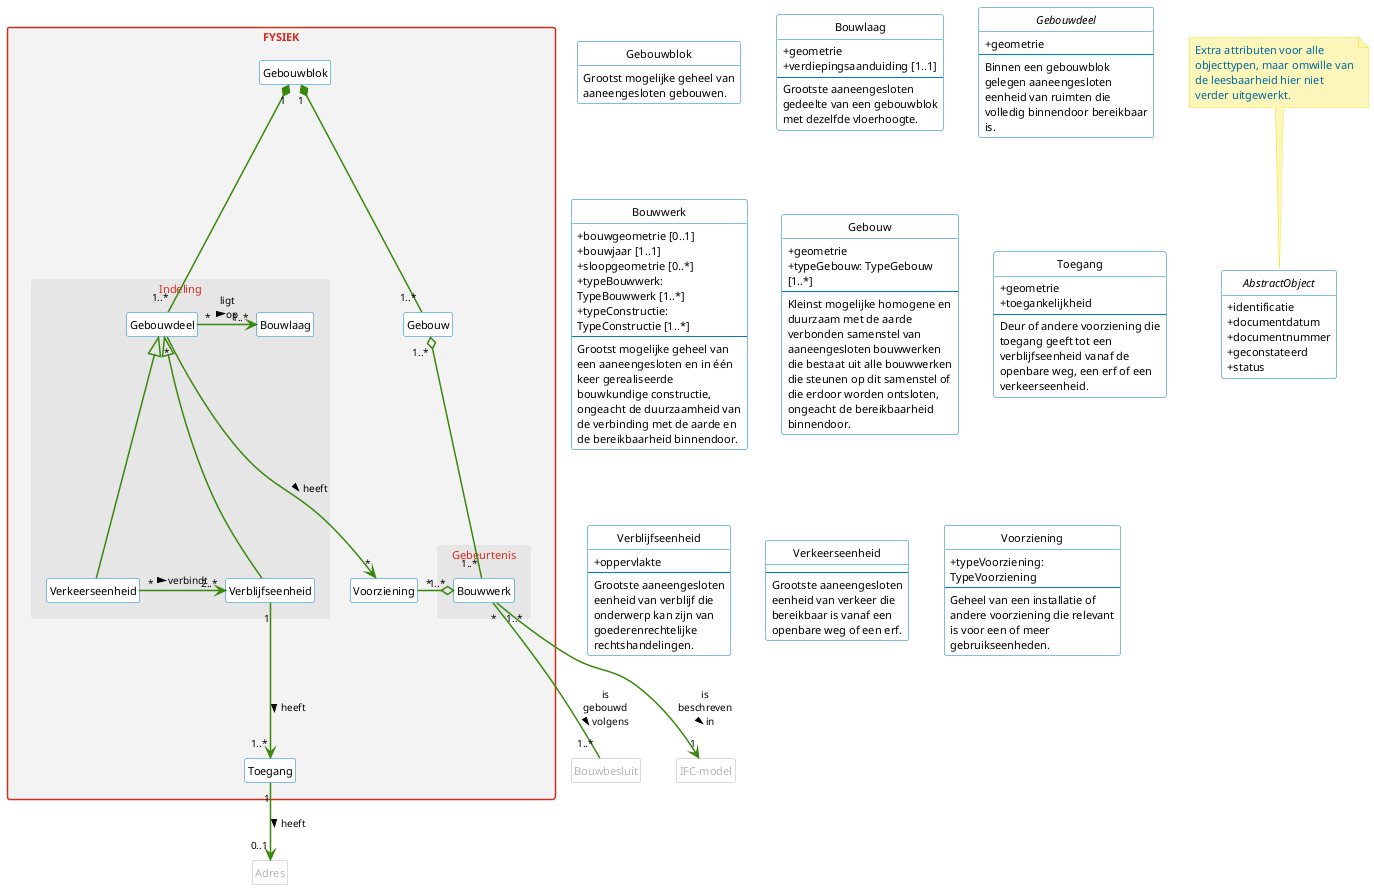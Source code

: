 @startuml

' --------v-v-v-v-v-v-v-v--------
' https://www.rijkshuisstijl.nl/organisatiespecifieke-richtlijnen/ministerie-van-binnenlandse-zaken-en-koninkrijksrelaties/deelidentiteit-kerndepartement-bzk
' https://www.rijkshuisstijl.nl/basiselementen/basiselementen-online/online-kleuren
'
' # Communicatiekleuren
' Het kerndepartement van BZK heeft uit het kleurenpalet van de rijkshuisstijl drie kleuren (elk met tint1 / tint2) gekozen:
' - Rijksoverheid hemelblauw #007bc7 (#b2d7ee/#d9ebf7)
' - Rijksoverheid rood #d52b1e (#f2bfbb/#f9dfdd)
' - Rijksoverheid groen #39870c (#c3dbb6/#e1eddb)
' Het gebruik van deze kleuren in combinatie met veel wit wordt gestimuleerd.
'
' # Tinten voor achtergrondkaders, grafieken en tabellen
' Voor achtergrondkaders, grafieken en tabellen kunnen 7 neutrale grijstinten of tinten van een communicatiekleur in stappen van 20% worden toegepast. Voor tekstachtergrond wordt grijstint1 of communicatiekleur tint2 aanbevolen om aan de contrasteisen voor een goede leesbaarheid te voldoen.
'
' Rijksoverheid grijs 1 #f3f3f3
' Rijksoverheid grijs 2 #e6e6e6
' Rijksoverheid grijs 3 #cccccc
' Rijksoverheid grijs 4 #b4b4b4
' Rijksoverheid grijs 5 #999999
' Rijksoverheid grijs 6 #696969
' Rijksoverheid grijs 7 #535353

' --------^-^-^-^-^-^-^-^--------

skinparam defaultFontColor black
skinparam defaultFontName Lucida Sans
skinparam defaultFontSize 11
skinparam defaultFontStyle normal
skinparam defaultMonospacedFontName Lucida Sans Typewriter
' skinparam defaultTextAlignment left
' skinparam lineType ortho
' skinparam lineType polyline
skinparam shadowing false
skinparam wrapWidth 165

skinparam class {
    ArrowColor #39870c
    ArrowFontSize 10
'     ArrowTextAlignment center
    ArrowThickness 1.5
    AttributeIconSize 0
    BackgroundColor #ffffff
    BorderColor #007bc7
'     StereotypeFontStyle italic
}

skinparam class<<extern>> {
    AttributeFontColor #b4b4b4
    BorderColor #b4b4b4
    FontColor #b4b4b4
    StereotypeFontColor #b4b4b4
}

skinparam note {
    BackgroundColor #fdf6bb
    BorderColor #f9e11e
    FontColor #01689b
}

skinparam package {
    BackgroundColor #f3f3f3
    BorderColor #d52b1e
    FontColor #d52b1e
    FontStyle bold
    Style rectangle
}

skinparam package<< subpackage >> {
    BackgroundColor #e6e6e6
    BorderColor #e6e6e6
    FontStyle normal
}

' hide AbstractObject

hide circle

hide empty members

hide stereotype

package "FYSIEK" {
    package "Gebeurtenis" << subpackage >> {
        class Bouwwerk {
        }
    }
    class Gebouwblok {
    }
'     note left of Gebouwblok : Na een muurdoorbraak kan een verblijfseenheid in meerdere aaneengesloten gebouwen met verschillende typeGebouw zijn gelegen.
    class Gebouw {
    }
'     note top of Gebouw : Dus bovengrondse delen die uitsteken horen bij het gebouw waar ze aan vast zitten. Een ondergrondse kelder hoort bij het gebouw waar deze onder ligt en als een tunnel twee kantoortorens verbindt, dan vormen die samen met de tunnel één gebouw.
    class Toegang {
    }
    class Voorziening {
    }
    package "Indeling" << subpackage >> {
        class Bouwlaag {
        }
        class Gebouwdeel {
        }
        class Verblijfseenheid {
        }
        class Verkeerseenheid {
        }
'         note top of Verblijfseenheid : Als een verblijfsobject uit BAG, maar ongeacht functionele zelfstandigheid, altijd binnendoor bereikbaar, zonder gebruiksdoel en zonder eis van voorzieningen.
    }
}

' ABSTRACT
' AbstractObject <|-- Bouwwerk
' AbstractObject <|-- Gebouwblok
' AbstractObject <|-- Gebouw
' AbstractObject <|-- Voorziening
' AbstractObject <|-- Bouwlaag
' AbstractObject <|-- Gebouwdeel
' AbstractObject <|-- Toegang

' FYSIEK
Bouwwerk "1..*" o-left- "*" Voorziening
Gebouw "1..*" o-- "1..*" Bouwwerk
Gebouwblok "1" *-- "1..*" Gebouw
Gebouwblok "1" *-- "1..*" Gebouwdeel
Gebouwdeel <|-- Verblijfseenheid
Gebouwdeel <|-- Verkeerseenheid
Verkeerseenheid "*" -> "2..*" Verblijfseenheid : verbindt  >
Gebouwdeel "*" -> "1..*" Bouwlaag : ligt\nop  >
Gebouwdeel "*" --> "*" Voorziening : heeft >
Verblijfseenheid "1" --> "1..*" Toegang : heeft >
' Bouwlaag "*" --> "*" Voorziening : heeft >
' Gebouw "1" *-- "1..*" Bouwlaag

' EXTERN
Bouwwerk "*" -down- "1..*" Bouwbesluit : is\ngebouwd\nvolgens >
Bouwwerk "1..*" -down-> "1" "IFC-model" : is\nbeschreven\nin >
Toegang "1" --> "0..1" Adres : heeft >

abstract class AbstractObject << Objecttype >> {
    + identificatie
    + documentdatum
    + documentnummer
    + geconstateerd
    + status
'     --
}
'     note top of AbstractObject : Generalisatie van alle objecttypen, maar omwille van de leesbaarheid hier niet verder weergegeven.
    note top of AbstractObject : Extra attributen voor alle objecttypen, maar omwille van de leesbaarheid hier niet verder uitgewerkt.

class Adres << extern >> {
}

class Bouwbesluit << extern >> {
}

class Gebouwblok << Objecttype >> {
'     ..//verplicht//..
'     ..//vrijwillig//..
'     --
    Grootst mogelijke geheel van aaneengesloten gebouwen.
}

class Bouwlaag << Objecttype >> << vrijwillig >> {
    + geometrie
    + verdiepingsaanduiding [1..1]
    --
    Grootste aaneengesloten gedeelte van een gebouwblok met dezelfde vloerhoogte.
}

abstract class Gebouwdeel << Objecttype >> {
'     ..//verplicht//..
    + geometrie
'     ..//vrijwillig//..
    --
    Binnen een gebouwblok gelegen aaneengesloten eenheid van ruimten die volledig binnendoor bereikbaar is.
}

class Bouwwerk << Objecttype >> {
'     ..//verplicht//..
    + bouwgeometrie [0..1]
    + bouwjaar [1..1]
'     + opleverdatum [1..1]
    + sloopgeometrie [0..*]
    + typeBouwwerk: TypeBouwwerk [1..*]
    + typeConstructie: TypeConstructie [1..*]
'     + vigerendBouwbesluit [1..1]
'     ..//vrijwillig//..
    --
    Grootst mogelijke geheel van een aaneengesloten en in één keer gerealiseerde bouwkundige constructie, ongeacht de duurzaamheid van de verbinding met de aarde en de bereikbaarheid binnendoor.
}

class Gebouw << Objecttype >> {
    + geometrie
    + typeGebouw: TypeGebouw [1..*]
    --
    Kleinst mogelijke homogene en duurzaam met de aarde verbonden samenstel van aaneengesloten bouwwerken die bestaat uit alle bouwwerken die steunen op dit samenstel of die erdoor worden ontsloten, ongeacht de bereikbaarheid binnendoor.
}

class "IFC-model" << extern >> {
'     https://hetnationaalbimplatform.nl/upload/documents/RVB_BIM_Norm_v1.1.pdf
}

class Toegang << Objecttype >> {
    + geometrie
    + toegankelijkheid
    --
    Deur of andere voorziening die toegang geeft tot een verblijfseenheid vanaf de openbare weg, een erf of een verkeerseenheid.
}

class Verblijfseenheid << Objecttype >> {
    + oppervlakte
    --
    Grootste aaneengesloten eenheid van verblijf die onderwerp kan zijn van goederenrechtelijke rechtshandelingen.
}

class Verkeerseenheid << Objecttype >> {
    --
    Grootste aaneengesloten eenheid van verkeer die bereikbaar is vanaf een openbare weg of een erf.
}

class Voorziening << Objecttype >> {
'     + gedeeldeVoorziening
'     + geometrie
    + typeVoorziening: TypeVoorziening
    --
    Geheel van een installatie of andere voorziening die relevant is voor een of meer gebruikseenheden.
}

@enduml
